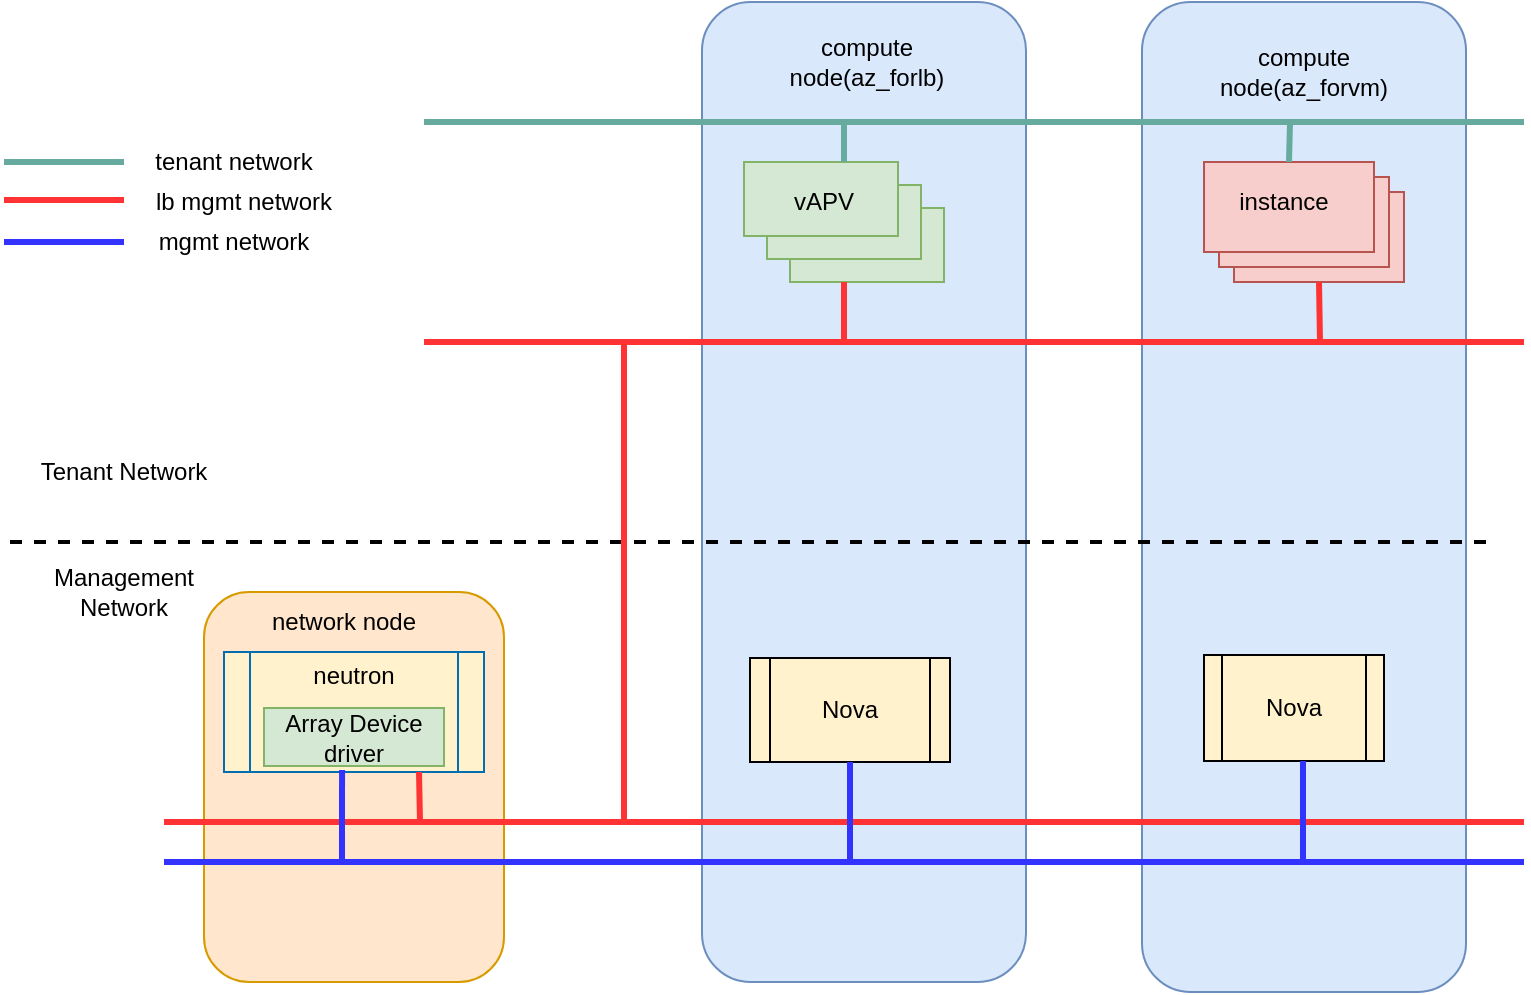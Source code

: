 <mxfile version="10.5.7" type="github"><diagram id="Qx80gGtEnknEm3JL-m-9" name="Page-1"><mxGraphModel dx="918" dy="545" grid="1" gridSize="10" guides="1" tooltips="1" connect="1" arrows="1" fold="1" page="1" pageScale="1" pageWidth="827" pageHeight="1169" math="0" shadow="0"><root><mxCell id="0"/><mxCell id="1" parent="0"/><mxCell id="zyN9riHLbNqvqCSaTRXS-2" value="Tenant Network" style="text;html=1;strokeColor=none;fillColor=none;align=center;verticalAlign=middle;whiteSpace=wrap;rounded=0;" parent="1" vertex="1"><mxGeometry x="50" y="330" width="100" height="30" as="geometry"/></mxCell><mxCell id="zyN9riHLbNqvqCSaTRXS-3" value="Management Network" style="text;html=1;strokeColor=none;fillColor=none;align=center;verticalAlign=middle;whiteSpace=wrap;rounded=0;" parent="1" vertex="1"><mxGeometry x="50" y="390" width="100" height="30" as="geometry"/></mxCell><mxCell id="zyN9riHLbNqvqCSaTRXS-4" value="" style="rounded=1;whiteSpace=wrap;html=1;fillColor=#ffe6cc;strokeColor=#d79b00;" parent="1" vertex="1"><mxGeometry x="140" y="405" width="150" height="195" as="geometry"/></mxCell><mxCell id="zyN9riHLbNqvqCSaTRXS-5" value="" style="rounded=1;whiteSpace=wrap;html=1;fillColor=#dae8fc;strokeColor=#6c8ebf;" parent="1" vertex="1"><mxGeometry x="609" y="110" width="162" height="495" as="geometry"/></mxCell><mxCell id="zyN9riHLbNqvqCSaTRXS-7" value="" style="rounded=1;whiteSpace=wrap;html=1;fillColor=#dae8fc;strokeColor=#6c8ebf;" parent="1" vertex="1"><mxGeometry x="389" y="110" width="162" height="490" as="geometry"/></mxCell><mxCell id="zyN9riHLbNqvqCSaTRXS-1" value="" style="endArrow=none;dashed=1;html=1;strokeWidth=2;" parent="1" edge="1"><mxGeometry width="50" height="50" relative="1" as="geometry"><mxPoint x="43" y="380" as="sourcePoint"/><mxPoint x="783" y="380" as="targetPoint"/></mxGeometry></mxCell><mxCell id="zyN9riHLbNqvqCSaTRXS-8" value="network node" style="text;html=1;strokeColor=none;fillColor=none;align=center;verticalAlign=middle;whiteSpace=wrap;rounded=0;" parent="1" vertex="1"><mxGeometry x="160" y="410" width="100" height="20" as="geometry"/></mxCell><mxCell id="S0dZIIywb5dSLWF_NtWc-1" value="" style="endArrow=none;html=1;fillColor=#008a00;strokeColor=#FF3333;strokeWidth=3;" edge="1" parent="1"><mxGeometry width="50" height="50" relative="1" as="geometry"><mxPoint x="120" y="520" as="sourcePoint"/><mxPoint x="800" y="520" as="targetPoint"/></mxGeometry></mxCell><mxCell id="S0dZIIywb5dSLWF_NtWc-2" value="" style="endArrow=none;html=1;strokeWidth=3;fillColor=#6a00ff;strokeColor=#3333FF;" edge="1" parent="1"><mxGeometry width="50" height="50" relative="1" as="geometry"><mxPoint x="120" y="540" as="sourcePoint"/><mxPoint x="800" y="540" as="targetPoint"/></mxGeometry></mxCell><mxCell id="S0dZIIywb5dSLWF_NtWc-3" value="" style="shape=process;whiteSpace=wrap;html=1;backgroundOutline=1;fillColor=#FFF2CC;strokeColor=#006EAF;fontColor=#ffffff;" vertex="1" parent="1"><mxGeometry x="150" y="435" width="130" height="60" as="geometry"/></mxCell><mxCell id="S0dZIIywb5dSLWF_NtWc-4" value="neutron" style="text;html=1;strokeColor=none;fillColor=none;align=center;verticalAlign=middle;whiteSpace=wrap;rounded=0;" vertex="1" parent="1"><mxGeometry x="185" y="443" width="60" height="7" as="geometry"/></mxCell><mxCell id="S0dZIIywb5dSLWF_NtWc-5" value="Array Device driver" style="rounded=0;whiteSpace=wrap;html=1;fillColor=#d5e8d4;strokeColor=#82b366;" vertex="1" parent="1"><mxGeometry x="170" y="463" width="90" height="29" as="geometry"/></mxCell><mxCell id="S0dZIIywb5dSLWF_NtWc-10" value="" style="endArrow=none;html=1;strokeWidth=3;entryX=0.75;entryY=1;entryDx=0;entryDy=0;strokeColor=#FF3333;" edge="1" parent="1" target="S0dZIIywb5dSLWF_NtWc-3"><mxGeometry width="50" height="50" relative="1" as="geometry"><mxPoint x="248" y="520" as="sourcePoint"/><mxPoint x="90" y="550" as="targetPoint"/></mxGeometry></mxCell><mxCell id="S0dZIIywb5dSLWF_NtWc-13" value="" style="endArrow=none;html=1;strokeColor=#3333FF;strokeWidth=3;entryX=0.454;entryY=0.983;entryDx=0;entryDy=0;entryPerimeter=0;" edge="1" parent="1" target="S0dZIIywb5dSLWF_NtWc-3"><mxGeometry width="50" height="50" relative="1" as="geometry"><mxPoint x="209" y="540" as="sourcePoint"/><mxPoint x="90" y="520" as="targetPoint"/></mxGeometry></mxCell><mxCell id="S0dZIIywb5dSLWF_NtWc-14" value="Nova" style="shape=process;whiteSpace=wrap;html=1;backgroundOutline=1;fillColor=#FFF2CC;" vertex="1" parent="1"><mxGeometry x="413" y="438" width="100" height="52" as="geometry"/></mxCell><mxCell id="S0dZIIywb5dSLWF_NtWc-15" value="Nova" style="shape=process;whiteSpace=wrap;html=1;backgroundOutline=1;fillColor=#FFF2CC;" vertex="1" parent="1"><mxGeometry x="640" y="436.5" width="90" height="53" as="geometry"/></mxCell><mxCell id="S0dZIIywb5dSLWF_NtWc-16" value="" style="endArrow=none;html=1;strokeColor=#FF3333;strokeWidth=3;" edge="1" parent="1"><mxGeometry width="50" height="50" relative="1" as="geometry"><mxPoint x="350" y="520" as="sourcePoint"/><mxPoint x="350" y="280" as="targetPoint"/><Array as="points"><mxPoint x="350" y="435"/></Array></mxGeometry></mxCell><mxCell id="S0dZIIywb5dSLWF_NtWc-17" value="" style="endArrow=none;html=1;strokeColor=#FF3333;strokeWidth=3;" edge="1" parent="1"><mxGeometry width="50" height="50" relative="1" as="geometry"><mxPoint x="250" y="280" as="sourcePoint"/><mxPoint x="800" y="280" as="targetPoint"/></mxGeometry></mxCell><mxCell id="S0dZIIywb5dSLWF_NtWc-19" value="" style="endArrow=none;html=1;strokeColor=#3333FF;strokeWidth=3;entryX=0.5;entryY=1;entryDx=0;entryDy=0;" edge="1" parent="1" target="S0dZIIywb5dSLWF_NtWc-14"><mxGeometry width="50" height="50" relative="1" as="geometry"><mxPoint x="463" y="540" as="sourcePoint"/><mxPoint x="500" y="490" as="targetPoint"/></mxGeometry></mxCell><mxCell id="S0dZIIywb5dSLWF_NtWc-20" value="" style="endArrow=none;html=1;strokeColor=#3333FF;strokeWidth=3;entryX=0.5;entryY=1;entryDx=0;entryDy=0;" edge="1" parent="1"><mxGeometry width="50" height="50" relative="1" as="geometry"><mxPoint x="689.5" y="539.5" as="sourcePoint"/><mxPoint x="689.5" y="489.5" as="targetPoint"/></mxGeometry></mxCell><mxCell id="S0dZIIywb5dSLWF_NtWc-21" value="" style="endArrow=none;html=1;strokeColor=#67AB9F;strokeWidth=3;fillColor=#e1d5e7;" edge="1" parent="1"><mxGeometry width="50" height="50" relative="1" as="geometry"><mxPoint x="250" y="170" as="sourcePoint"/><mxPoint x="800" y="170" as="targetPoint"/></mxGeometry></mxCell><mxCell id="S0dZIIywb5dSLWF_NtWc-22" value="compute node(az_forlb)" style="text;html=1;strokeColor=none;fillColor=none;align=center;verticalAlign=middle;whiteSpace=wrap;rounded=0;" vertex="1" parent="1"><mxGeometry x="413" y="130" width="117" height="20" as="geometry"/></mxCell><mxCell id="S0dZIIywb5dSLWF_NtWc-23" value="compute node(az_forvm)" style="text;html=1;strokeColor=none;fillColor=none;align=center;verticalAlign=middle;whiteSpace=wrap;rounded=0;" vertex="1" parent="1"><mxGeometry x="640" y="130" width="100" height="30" as="geometry"/></mxCell><mxCell id="S0dZIIywb5dSLWF_NtWc-24" value="" style="verticalLabelPosition=bottom;verticalAlign=top;html=1;shape=mxgraph.basic.layered_rect;dx=23;outlineConnect=0;fillColor=#d5e8d4;strokeColor=#82b366;" vertex="1" parent="1"><mxGeometry x="410" y="190" width="100" height="60" as="geometry"/></mxCell><mxCell id="S0dZIIywb5dSLWF_NtWc-25" value="vAPV" style="text;html=1;strokeColor=none;fillColor=none;align=center;verticalAlign=middle;whiteSpace=wrap;rounded=0;" vertex="1" parent="1"><mxGeometry x="430" y="200" width="40" height="20" as="geometry"/></mxCell><mxCell id="S0dZIIywb5dSLWF_NtWc-26" value="" style="endArrow=none;html=1;strokeColor=#67AB9F;strokeWidth=3;" edge="1" parent="1" source="S0dZIIywb5dSLWF_NtWc-24"><mxGeometry width="50" height="50" relative="1" as="geometry"><mxPoint x="150" y="260" as="sourcePoint"/><mxPoint x="460" y="170" as="targetPoint"/></mxGeometry></mxCell><mxCell id="S0dZIIywb5dSLWF_NtWc-27" value="" style="endArrow=none;html=1;strokeColor=#FF3333;strokeWidth=3;" edge="1" parent="1" source="S0dZIIywb5dSLWF_NtWc-24"><mxGeometry width="50" height="50" relative="1" as="geometry"><mxPoint x="170" y="260" as="sourcePoint"/><mxPoint x="460" y="280" as="targetPoint"/></mxGeometry></mxCell><mxCell id="S0dZIIywb5dSLWF_NtWc-28" value="" style="verticalLabelPosition=bottom;verticalAlign=top;html=1;shape=mxgraph.basic.layered_rect;dx=15;outlineConnect=0;fillColor=#f8cecc;strokeColor=#b85450;" vertex="1" parent="1"><mxGeometry x="640" y="190" width="100" height="60" as="geometry"/></mxCell><mxCell id="S0dZIIywb5dSLWF_NtWc-29" value="instance" style="text;html=1;strokeColor=none;fillColor=none;align=center;verticalAlign=middle;whiteSpace=wrap;rounded=0;" vertex="1" parent="1"><mxGeometry x="650" y="200" width="60" height="20" as="geometry"/></mxCell><mxCell id="S0dZIIywb5dSLWF_NtWc-31" value="" style="endArrow=none;html=1;strokeColor=#67AB9F;strokeWidth=3;exitX=0;exitY=0;exitDx=42.5;exitDy=0;exitPerimeter=0;" edge="1" parent="1" source="S0dZIIywb5dSLWF_NtWc-28"><mxGeometry width="50" height="50" relative="1" as="geometry"><mxPoint x="140" y="270" as="sourcePoint"/><mxPoint x="683" y="170" as="targetPoint"/></mxGeometry></mxCell><mxCell id="S0dZIIywb5dSLWF_NtWc-32" value="" style="endArrow=none;html=1;strokeColor=#FF3333;strokeWidth=3;entryX=0;entryY=0;entryDx=57.5;entryDy=60;entryPerimeter=0;" edge="1" parent="1" target="S0dZIIywb5dSLWF_NtWc-28"><mxGeometry width="50" height="50" relative="1" as="geometry"><mxPoint x="698" y="280" as="sourcePoint"/><mxPoint x="180" y="220" as="targetPoint"/></mxGeometry></mxCell><mxCell id="S0dZIIywb5dSLWF_NtWc-33" value="" style="endArrow=none;html=1;strokeColor=#67AB9F;strokeWidth=3;" edge="1" parent="1"><mxGeometry width="50" height="50" relative="1" as="geometry"><mxPoint x="40" y="190" as="sourcePoint"/><mxPoint x="100" y="190" as="targetPoint"/></mxGeometry></mxCell><mxCell id="S0dZIIywb5dSLWF_NtWc-35" value="" style="endArrow=none;html=1;strokeColor=#FF3333;strokeWidth=3;" edge="1" parent="1"><mxGeometry width="50" height="50" relative="1" as="geometry"><mxPoint x="40" y="209" as="sourcePoint"/><mxPoint x="100" y="209" as="targetPoint"/></mxGeometry></mxCell><mxCell id="S0dZIIywb5dSLWF_NtWc-36" value="" style="endArrow=none;html=1;strokeColor=#3333FF;strokeWidth=3;" edge="1" parent="1"><mxGeometry width="50" height="50" relative="1" as="geometry"><mxPoint x="40" y="230" as="sourcePoint"/><mxPoint x="100" y="230" as="targetPoint"/></mxGeometry></mxCell><mxCell id="S0dZIIywb5dSLWF_NtWc-37" value="tenant network" style="text;html=1;strokeColor=none;fillColor=none;align=center;verticalAlign=middle;whiteSpace=wrap;rounded=0;" vertex="1" parent="1"><mxGeometry x="110" y="180" width="90" height="20" as="geometry"/></mxCell><mxCell id="S0dZIIywb5dSLWF_NtWc-38" value="lb mgmt network" style="text;html=1;strokeColor=none;fillColor=none;align=center;verticalAlign=middle;whiteSpace=wrap;rounded=0;" vertex="1" parent="1"><mxGeometry x="110" y="200" width="100" height="20" as="geometry"/></mxCell><mxCell id="S0dZIIywb5dSLWF_NtWc-39" value="mgmt network" style="text;html=1;strokeColor=none;fillColor=none;align=center;verticalAlign=middle;whiteSpace=wrap;rounded=0;" vertex="1" parent="1"><mxGeometry x="105" y="220" width="100" height="20" as="geometry"/></mxCell></root></mxGraphModel></diagram></mxfile>